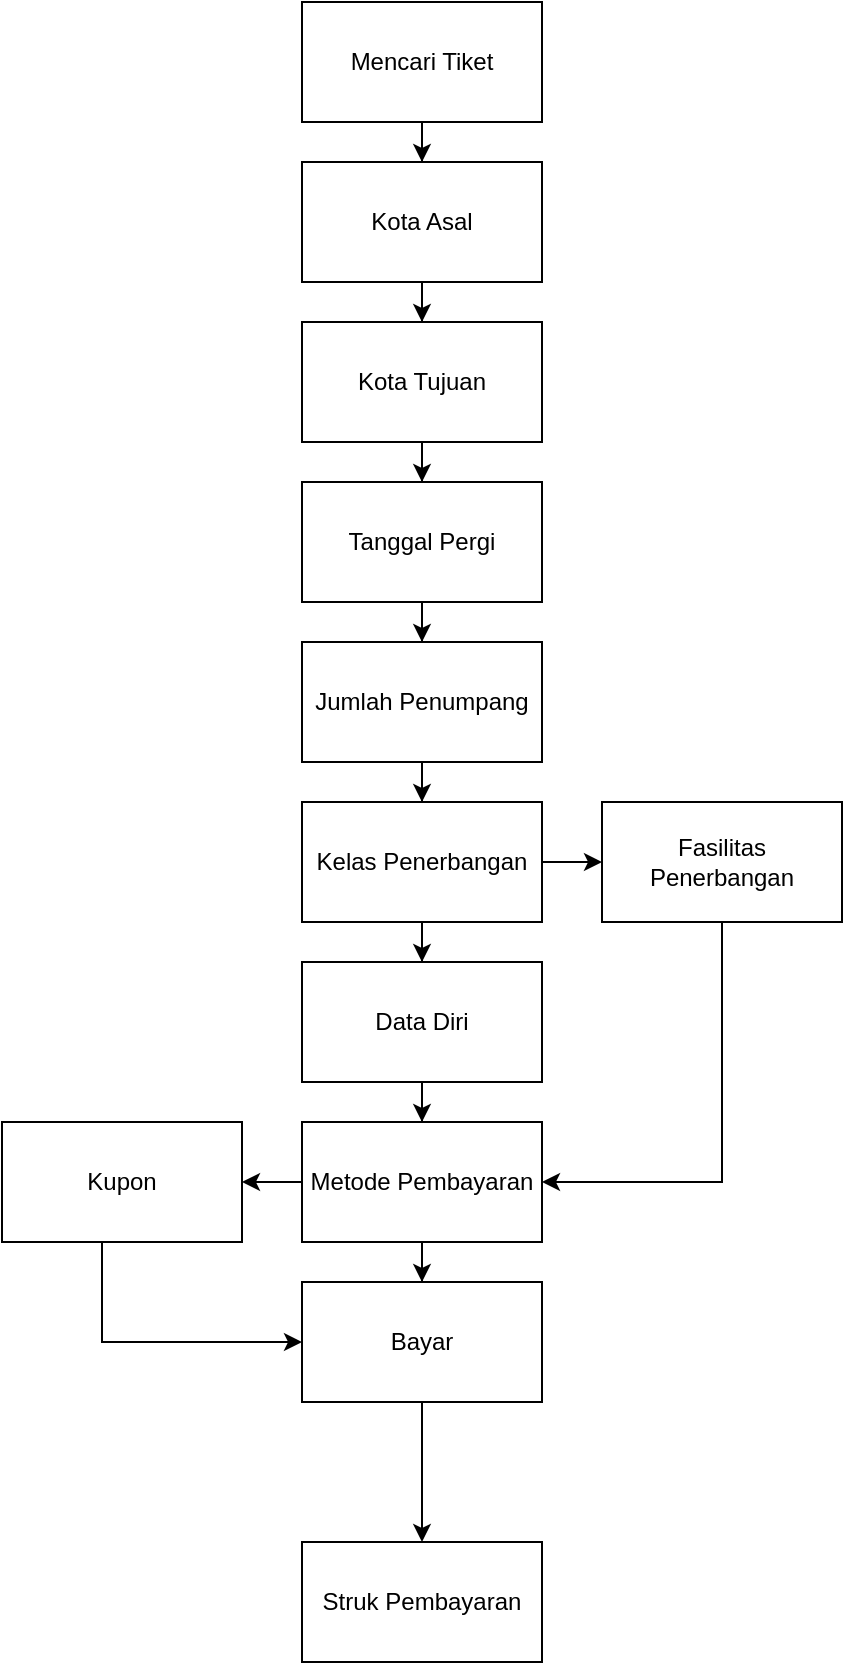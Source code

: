 <mxfile version="22.0.8" type="github">
  <diagram name="Page-1" id="NnqOBcDyEjk_HeZr46ta">
    <mxGraphModel dx="2391" dy="2214" grid="1" gridSize="10" guides="1" tooltips="1" connect="1" arrows="1" fold="1" page="1" pageScale="1" pageWidth="850" pageHeight="1100" math="0" shadow="0">
      <root>
        <mxCell id="0" />
        <mxCell id="1" parent="0" />
        <mxCell id="FHf_62wORHZD01M5N6PV-6" value="" style="edgeStyle=orthogonalEdgeStyle;rounded=0;orthogonalLoop=1;jettySize=auto;html=1;" edge="1" parent="1" source="FHf_62wORHZD01M5N6PV-4" target="FHf_62wORHZD01M5N6PV-5">
          <mxGeometry relative="1" as="geometry" />
        </mxCell>
        <mxCell id="FHf_62wORHZD01M5N6PV-4" value="Mencari Tiket" style="rounded=0;whiteSpace=wrap;html=1;" vertex="1" parent="1">
          <mxGeometry x="300" y="-480" width="120" height="60" as="geometry" />
        </mxCell>
        <mxCell id="FHf_62wORHZD01M5N6PV-8" value="" style="edgeStyle=orthogonalEdgeStyle;rounded=0;orthogonalLoop=1;jettySize=auto;html=1;" edge="1" parent="1" source="FHf_62wORHZD01M5N6PV-5" target="FHf_62wORHZD01M5N6PV-7">
          <mxGeometry relative="1" as="geometry" />
        </mxCell>
        <mxCell id="FHf_62wORHZD01M5N6PV-5" value="Kota Asal" style="rounded=0;whiteSpace=wrap;html=1;" vertex="1" parent="1">
          <mxGeometry x="300" y="-400" width="120" height="60" as="geometry" />
        </mxCell>
        <mxCell id="FHf_62wORHZD01M5N6PV-10" value="" style="edgeStyle=orthogonalEdgeStyle;rounded=0;orthogonalLoop=1;jettySize=auto;html=1;" edge="1" parent="1" source="FHf_62wORHZD01M5N6PV-7" target="FHf_62wORHZD01M5N6PV-9">
          <mxGeometry relative="1" as="geometry" />
        </mxCell>
        <mxCell id="FHf_62wORHZD01M5N6PV-7" value="Kota Tujuan" style="rounded=0;whiteSpace=wrap;html=1;" vertex="1" parent="1">
          <mxGeometry x="300" y="-320" width="120" height="60" as="geometry" />
        </mxCell>
        <mxCell id="FHf_62wORHZD01M5N6PV-12" value="" style="edgeStyle=orthogonalEdgeStyle;rounded=0;orthogonalLoop=1;jettySize=auto;html=1;" edge="1" parent="1" source="FHf_62wORHZD01M5N6PV-9" target="FHf_62wORHZD01M5N6PV-11">
          <mxGeometry relative="1" as="geometry" />
        </mxCell>
        <mxCell id="FHf_62wORHZD01M5N6PV-9" value="Tanggal Pergi" style="rounded=0;whiteSpace=wrap;html=1;" vertex="1" parent="1">
          <mxGeometry x="300" y="-240" width="120" height="60" as="geometry" />
        </mxCell>
        <mxCell id="FHf_62wORHZD01M5N6PV-14" value="" style="edgeStyle=orthogonalEdgeStyle;rounded=0;orthogonalLoop=1;jettySize=auto;html=1;" edge="1" parent="1" source="FHf_62wORHZD01M5N6PV-11" target="FHf_62wORHZD01M5N6PV-13">
          <mxGeometry relative="1" as="geometry" />
        </mxCell>
        <mxCell id="FHf_62wORHZD01M5N6PV-11" value="Jumlah Penumpang" style="rounded=0;whiteSpace=wrap;html=1;" vertex="1" parent="1">
          <mxGeometry x="300" y="-160" width="120" height="60" as="geometry" />
        </mxCell>
        <mxCell id="FHf_62wORHZD01M5N6PV-16" value="" style="edgeStyle=orthogonalEdgeStyle;rounded=0;orthogonalLoop=1;jettySize=auto;html=1;" edge="1" parent="1" source="FHf_62wORHZD01M5N6PV-13" target="FHf_62wORHZD01M5N6PV-15">
          <mxGeometry relative="1" as="geometry" />
        </mxCell>
        <mxCell id="FHf_62wORHZD01M5N6PV-24" value="" style="edgeStyle=orthogonalEdgeStyle;rounded=0;orthogonalLoop=1;jettySize=auto;html=1;" edge="1" parent="1" source="FHf_62wORHZD01M5N6PV-13" target="FHf_62wORHZD01M5N6PV-23">
          <mxGeometry relative="1" as="geometry" />
        </mxCell>
        <mxCell id="FHf_62wORHZD01M5N6PV-13" value="Kelas Penerbangan" style="rounded=0;whiteSpace=wrap;html=1;" vertex="1" parent="1">
          <mxGeometry x="300" y="-80" width="120" height="60" as="geometry" />
        </mxCell>
        <mxCell id="FHf_62wORHZD01M5N6PV-18" value="" style="edgeStyle=orthogonalEdgeStyle;rounded=0;orthogonalLoop=1;jettySize=auto;html=1;" edge="1" parent="1" source="FHf_62wORHZD01M5N6PV-15" target="FHf_62wORHZD01M5N6PV-17">
          <mxGeometry relative="1" as="geometry" />
        </mxCell>
        <mxCell id="FHf_62wORHZD01M5N6PV-15" value="Data Diri" style="rounded=0;whiteSpace=wrap;html=1;" vertex="1" parent="1">
          <mxGeometry x="300" width="120" height="60" as="geometry" />
        </mxCell>
        <mxCell id="FHf_62wORHZD01M5N6PV-20" value="" style="edgeStyle=orthogonalEdgeStyle;rounded=0;orthogonalLoop=1;jettySize=auto;html=1;" edge="1" parent="1" source="FHf_62wORHZD01M5N6PV-17" target="FHf_62wORHZD01M5N6PV-19">
          <mxGeometry relative="1" as="geometry" />
        </mxCell>
        <mxCell id="FHf_62wORHZD01M5N6PV-30" style="edgeStyle=orthogonalEdgeStyle;rounded=0;orthogonalLoop=1;jettySize=auto;html=1;" edge="1" parent="1" source="FHf_62wORHZD01M5N6PV-17" target="FHf_62wORHZD01M5N6PV-28">
          <mxGeometry relative="1" as="geometry" />
        </mxCell>
        <mxCell id="FHf_62wORHZD01M5N6PV-17" value="Metode Pembayaran" style="rounded=0;whiteSpace=wrap;html=1;" vertex="1" parent="1">
          <mxGeometry x="300" y="80" width="120" height="60" as="geometry" />
        </mxCell>
        <mxCell id="FHf_62wORHZD01M5N6PV-22" value="" style="edgeStyle=orthogonalEdgeStyle;rounded=0;orthogonalLoop=1;jettySize=auto;html=1;" edge="1" parent="1" source="FHf_62wORHZD01M5N6PV-19" target="FHf_62wORHZD01M5N6PV-21">
          <mxGeometry relative="1" as="geometry" />
        </mxCell>
        <mxCell id="FHf_62wORHZD01M5N6PV-19" value="Bayar" style="rounded=0;whiteSpace=wrap;html=1;" vertex="1" parent="1">
          <mxGeometry x="300" y="160" width="120" height="60" as="geometry" />
        </mxCell>
        <mxCell id="FHf_62wORHZD01M5N6PV-23" value="Fasilitas Penerbangan" style="rounded=0;whiteSpace=wrap;html=1;" vertex="1" parent="1">
          <mxGeometry x="450" y="-80" width="120" height="60" as="geometry" />
        </mxCell>
        <mxCell id="FHf_62wORHZD01M5N6PV-27" value="" style="edgeStyle=orthogonalEdgeStyle;rounded=0;orthogonalLoop=1;jettySize=auto;html=1;entryX=1;entryY=0.5;entryDx=0;entryDy=0;" edge="1" parent="1" source="FHf_62wORHZD01M5N6PV-23" target="FHf_62wORHZD01M5N6PV-17">
          <mxGeometry relative="1" as="geometry">
            <mxPoint x="530" y="-20" as="sourcePoint" />
            <mxPoint x="360" y="140" as="targetPoint" />
            <Array as="points">
              <mxPoint x="510" y="110" />
            </Array>
          </mxGeometry>
        </mxCell>
        <mxCell id="FHf_62wORHZD01M5N6PV-21" value="Struk Pembayaran" style="rounded=0;whiteSpace=wrap;html=1;" vertex="1" parent="1">
          <mxGeometry x="300" y="290" width="120" height="60" as="geometry" />
        </mxCell>
        <mxCell id="FHf_62wORHZD01M5N6PV-31" style="edgeStyle=orthogonalEdgeStyle;rounded=0;orthogonalLoop=1;jettySize=auto;html=1;entryX=0;entryY=0.5;entryDx=0;entryDy=0;" edge="1" parent="1" source="FHf_62wORHZD01M5N6PV-28" target="FHf_62wORHZD01M5N6PV-19">
          <mxGeometry relative="1" as="geometry">
            <Array as="points">
              <mxPoint x="200" y="190" />
            </Array>
          </mxGeometry>
        </mxCell>
        <mxCell id="FHf_62wORHZD01M5N6PV-28" value="Kupon" style="rounded=0;whiteSpace=wrap;html=1;" vertex="1" parent="1">
          <mxGeometry x="150" y="80" width="120" height="60" as="geometry" />
        </mxCell>
      </root>
    </mxGraphModel>
  </diagram>
</mxfile>
